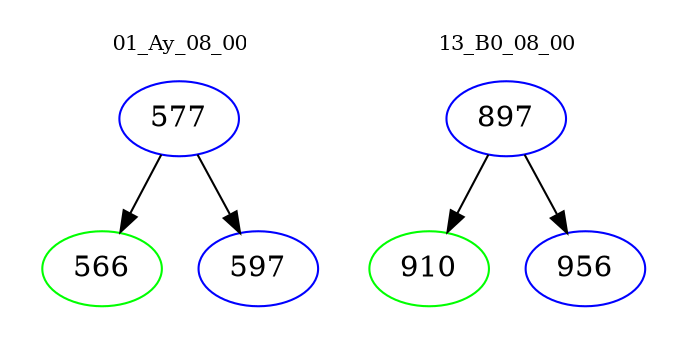digraph{
subgraph cluster_0 {
color = white
label = "01_Ay_08_00";
fontsize=10;
T0_577 [label="577", color="blue"]
T0_577 -> T0_566 [color="black"]
T0_566 [label="566", color="green"]
T0_577 -> T0_597 [color="black"]
T0_597 [label="597", color="blue"]
}
subgraph cluster_1 {
color = white
label = "13_B0_08_00";
fontsize=10;
T1_897 [label="897", color="blue"]
T1_897 -> T1_910 [color="black"]
T1_910 [label="910", color="green"]
T1_897 -> T1_956 [color="black"]
T1_956 [label="956", color="blue"]
}
}
